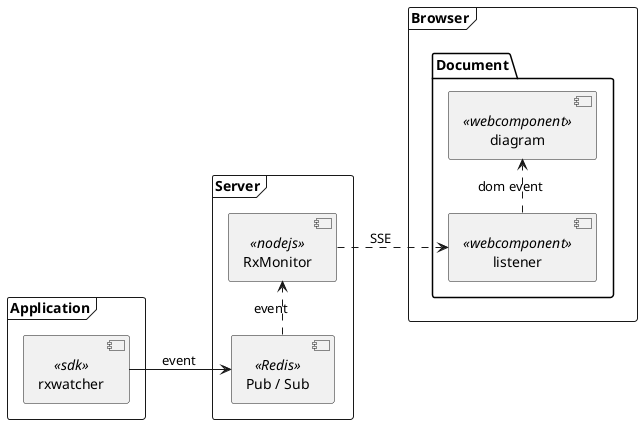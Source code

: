 @startuml
left to right direction


frame "Server" {
  [RxMonitor] as RxMonitor << nodejs >>
  [Pub / Sub] as Redis << Redis >>
  [Redis] .> [RxMonitor] : event
  ''[RxMonitor] --> [Redis] : sub
}

frame "Application" {
  [rxwatcher] as [rxwatcher]  << sdk >>
  [rxwatcher] --> [Redis] : event
}

frame "Browser" {
  package "Document" {
    [listener] as listener << webcomponent >>
    [diagram] as diagram << webcomponent >>
  }
}
'Document --> [RxMonitor] : Download from

[listener] .> [diagram] : dom event


[RxMonitor] ..> [listener] : SSE

@enduml
